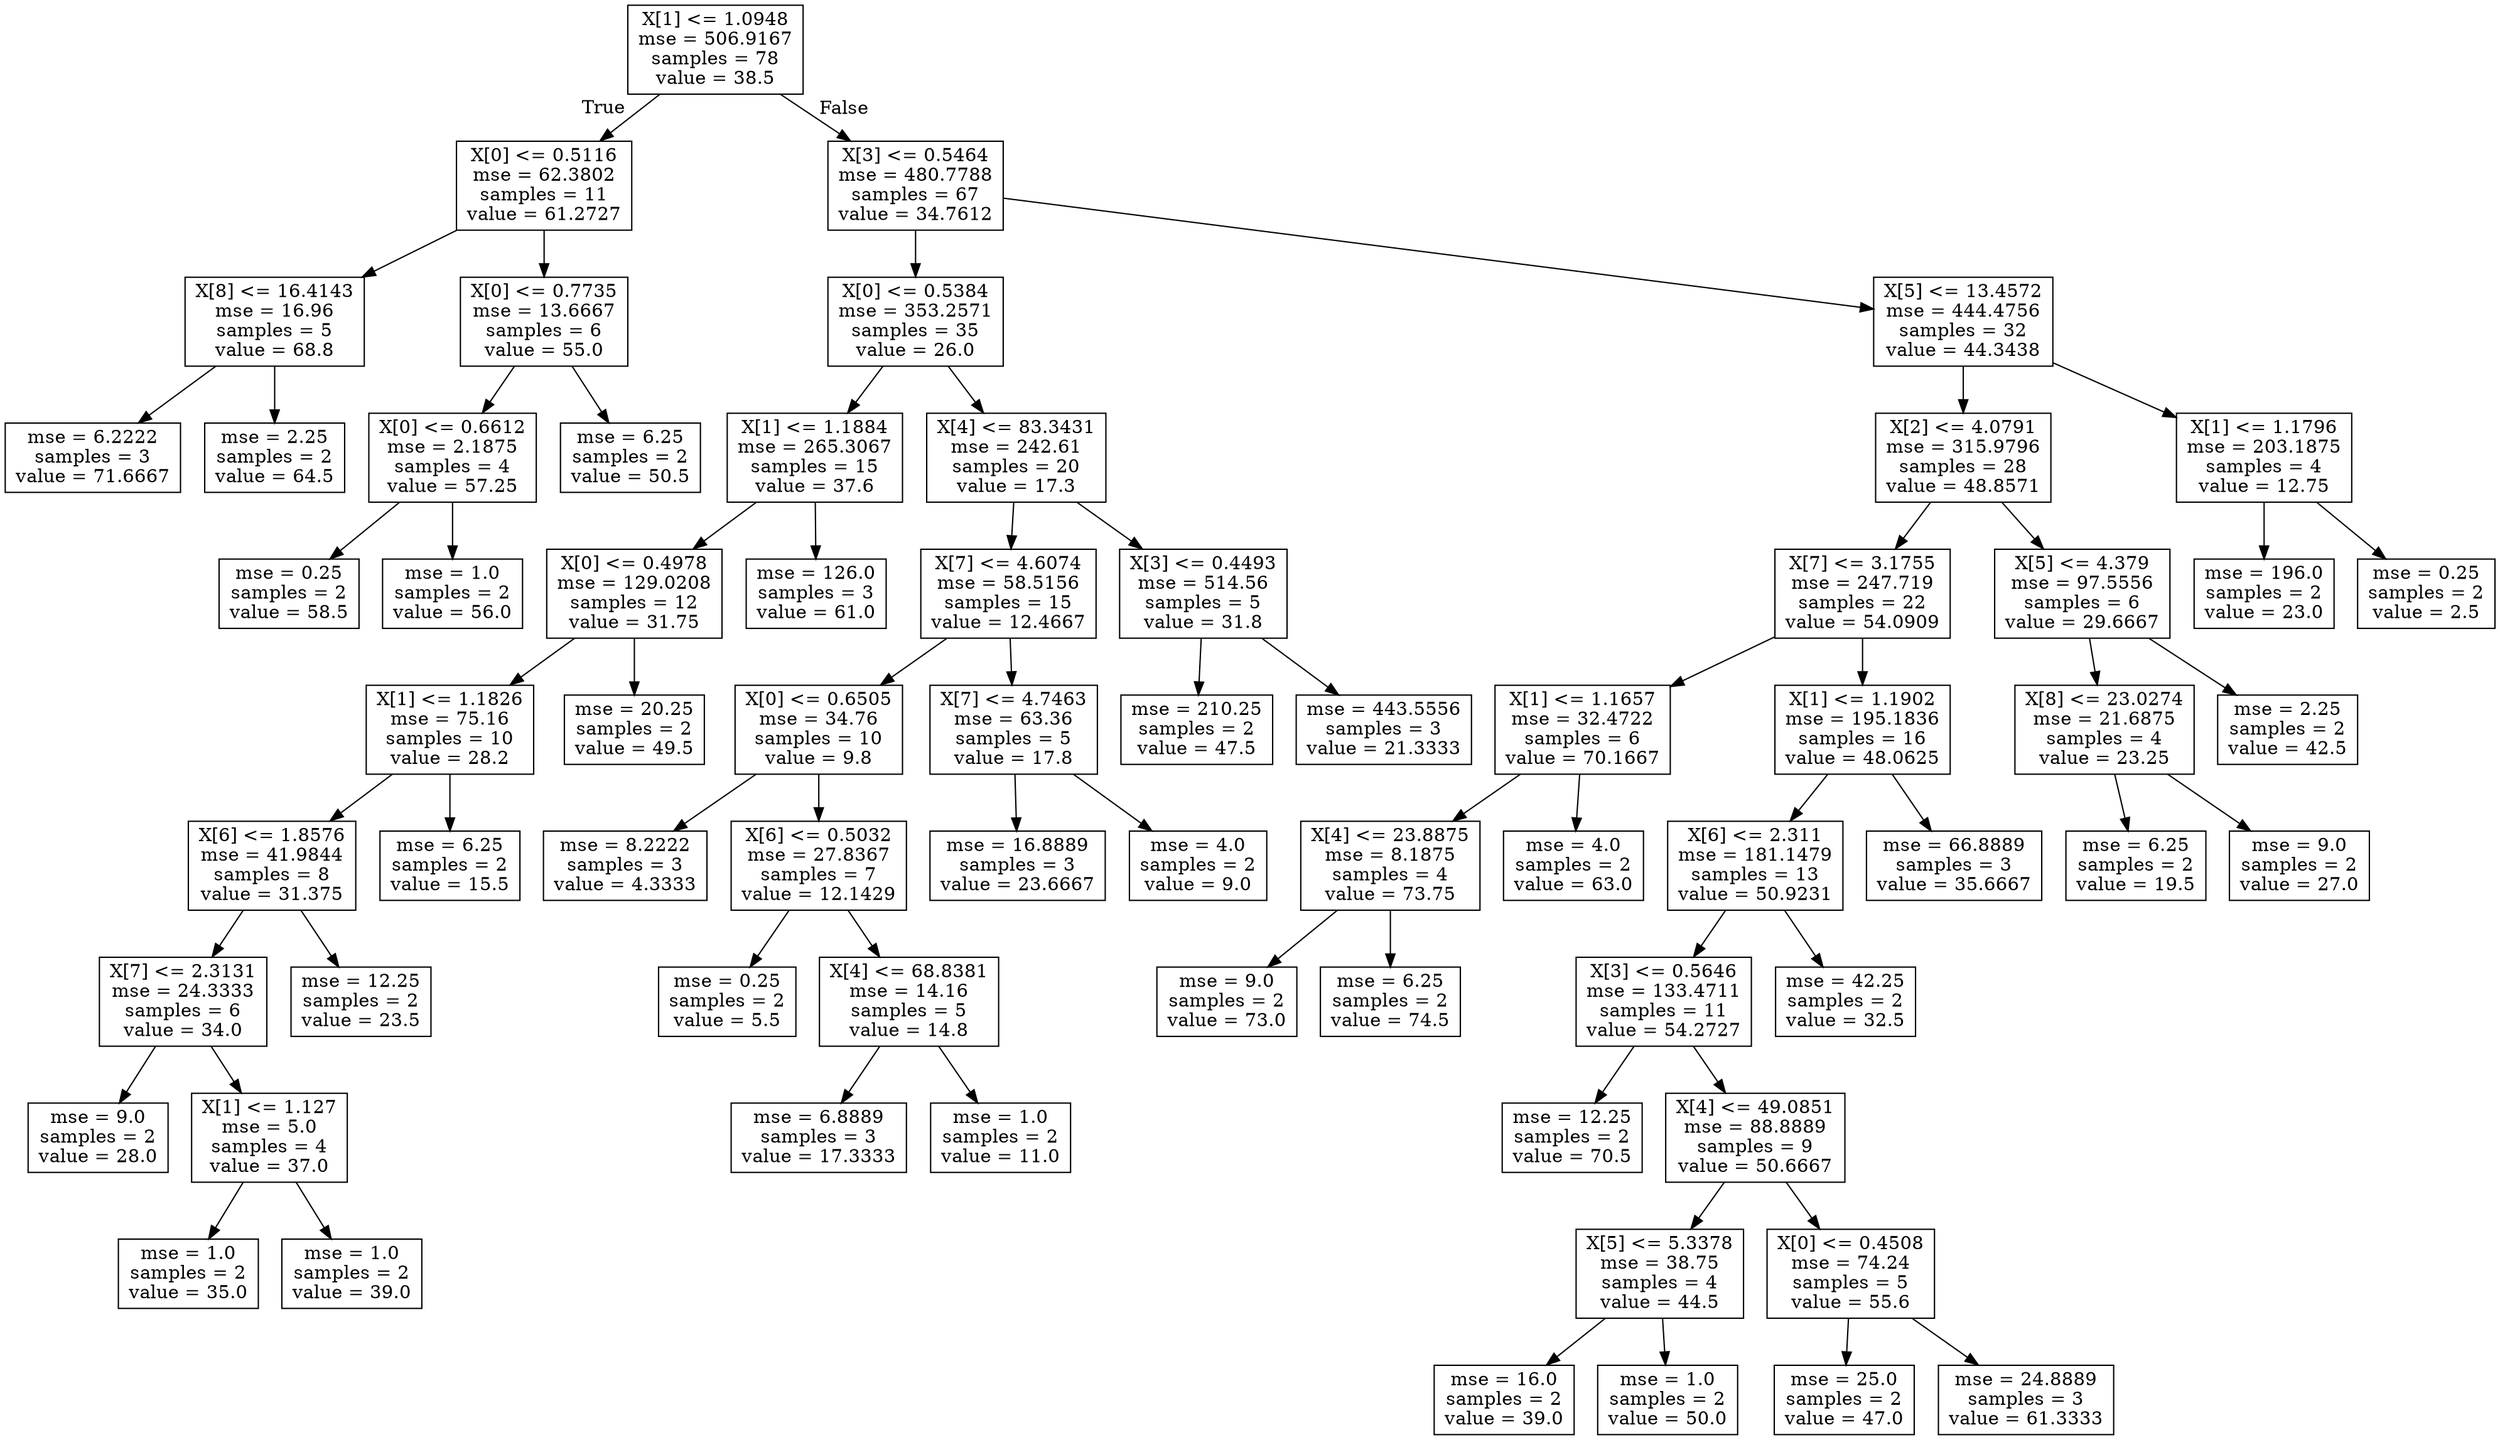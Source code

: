 digraph Tree {
node [shape=box] ;
0 [label="X[1] <= 1.0948\nmse = 506.9167\nsamples = 78\nvalue = 38.5"] ;
1 [label="X[0] <= 0.5116\nmse = 62.3802\nsamples = 11\nvalue = 61.2727"] ;
0 -> 1 [labeldistance=2.5, labelangle=45, headlabel="True"] ;
2 [label="X[8] <= 16.4143\nmse = 16.96\nsamples = 5\nvalue = 68.8"] ;
1 -> 2 ;
3 [label="mse = 6.2222\nsamples = 3\nvalue = 71.6667"] ;
2 -> 3 ;
4 [label="mse = 2.25\nsamples = 2\nvalue = 64.5"] ;
2 -> 4 ;
5 [label="X[0] <= 0.7735\nmse = 13.6667\nsamples = 6\nvalue = 55.0"] ;
1 -> 5 ;
6 [label="X[0] <= 0.6612\nmse = 2.1875\nsamples = 4\nvalue = 57.25"] ;
5 -> 6 ;
7 [label="mse = 0.25\nsamples = 2\nvalue = 58.5"] ;
6 -> 7 ;
8 [label="mse = 1.0\nsamples = 2\nvalue = 56.0"] ;
6 -> 8 ;
9 [label="mse = 6.25\nsamples = 2\nvalue = 50.5"] ;
5 -> 9 ;
10 [label="X[3] <= 0.5464\nmse = 480.7788\nsamples = 67\nvalue = 34.7612"] ;
0 -> 10 [labeldistance=2.5, labelangle=-45, headlabel="False"] ;
11 [label="X[0] <= 0.5384\nmse = 353.2571\nsamples = 35\nvalue = 26.0"] ;
10 -> 11 ;
12 [label="X[1] <= 1.1884\nmse = 265.3067\nsamples = 15\nvalue = 37.6"] ;
11 -> 12 ;
13 [label="X[0] <= 0.4978\nmse = 129.0208\nsamples = 12\nvalue = 31.75"] ;
12 -> 13 ;
14 [label="X[1] <= 1.1826\nmse = 75.16\nsamples = 10\nvalue = 28.2"] ;
13 -> 14 ;
15 [label="X[6] <= 1.8576\nmse = 41.9844\nsamples = 8\nvalue = 31.375"] ;
14 -> 15 ;
16 [label="X[7] <= 2.3131\nmse = 24.3333\nsamples = 6\nvalue = 34.0"] ;
15 -> 16 ;
17 [label="mse = 9.0\nsamples = 2\nvalue = 28.0"] ;
16 -> 17 ;
18 [label="X[1] <= 1.127\nmse = 5.0\nsamples = 4\nvalue = 37.0"] ;
16 -> 18 ;
19 [label="mse = 1.0\nsamples = 2\nvalue = 35.0"] ;
18 -> 19 ;
20 [label="mse = 1.0\nsamples = 2\nvalue = 39.0"] ;
18 -> 20 ;
21 [label="mse = 12.25\nsamples = 2\nvalue = 23.5"] ;
15 -> 21 ;
22 [label="mse = 6.25\nsamples = 2\nvalue = 15.5"] ;
14 -> 22 ;
23 [label="mse = 20.25\nsamples = 2\nvalue = 49.5"] ;
13 -> 23 ;
24 [label="mse = 126.0\nsamples = 3\nvalue = 61.0"] ;
12 -> 24 ;
25 [label="X[4] <= 83.3431\nmse = 242.61\nsamples = 20\nvalue = 17.3"] ;
11 -> 25 ;
26 [label="X[7] <= 4.6074\nmse = 58.5156\nsamples = 15\nvalue = 12.4667"] ;
25 -> 26 ;
27 [label="X[0] <= 0.6505\nmse = 34.76\nsamples = 10\nvalue = 9.8"] ;
26 -> 27 ;
28 [label="mse = 8.2222\nsamples = 3\nvalue = 4.3333"] ;
27 -> 28 ;
29 [label="X[6] <= 0.5032\nmse = 27.8367\nsamples = 7\nvalue = 12.1429"] ;
27 -> 29 ;
30 [label="mse = 0.25\nsamples = 2\nvalue = 5.5"] ;
29 -> 30 ;
31 [label="X[4] <= 68.8381\nmse = 14.16\nsamples = 5\nvalue = 14.8"] ;
29 -> 31 ;
32 [label="mse = 6.8889\nsamples = 3\nvalue = 17.3333"] ;
31 -> 32 ;
33 [label="mse = 1.0\nsamples = 2\nvalue = 11.0"] ;
31 -> 33 ;
34 [label="X[7] <= 4.7463\nmse = 63.36\nsamples = 5\nvalue = 17.8"] ;
26 -> 34 ;
35 [label="mse = 16.8889\nsamples = 3\nvalue = 23.6667"] ;
34 -> 35 ;
36 [label="mse = 4.0\nsamples = 2\nvalue = 9.0"] ;
34 -> 36 ;
37 [label="X[3] <= 0.4493\nmse = 514.56\nsamples = 5\nvalue = 31.8"] ;
25 -> 37 ;
38 [label="mse = 210.25\nsamples = 2\nvalue = 47.5"] ;
37 -> 38 ;
39 [label="mse = 443.5556\nsamples = 3\nvalue = 21.3333"] ;
37 -> 39 ;
40 [label="X[5] <= 13.4572\nmse = 444.4756\nsamples = 32\nvalue = 44.3438"] ;
10 -> 40 ;
41 [label="X[2] <= 4.0791\nmse = 315.9796\nsamples = 28\nvalue = 48.8571"] ;
40 -> 41 ;
42 [label="X[7] <= 3.1755\nmse = 247.719\nsamples = 22\nvalue = 54.0909"] ;
41 -> 42 ;
43 [label="X[1] <= 1.1657\nmse = 32.4722\nsamples = 6\nvalue = 70.1667"] ;
42 -> 43 ;
44 [label="X[4] <= 23.8875\nmse = 8.1875\nsamples = 4\nvalue = 73.75"] ;
43 -> 44 ;
45 [label="mse = 9.0\nsamples = 2\nvalue = 73.0"] ;
44 -> 45 ;
46 [label="mse = 6.25\nsamples = 2\nvalue = 74.5"] ;
44 -> 46 ;
47 [label="mse = 4.0\nsamples = 2\nvalue = 63.0"] ;
43 -> 47 ;
48 [label="X[1] <= 1.1902\nmse = 195.1836\nsamples = 16\nvalue = 48.0625"] ;
42 -> 48 ;
49 [label="X[6] <= 2.311\nmse = 181.1479\nsamples = 13\nvalue = 50.9231"] ;
48 -> 49 ;
50 [label="X[3] <= 0.5646\nmse = 133.4711\nsamples = 11\nvalue = 54.2727"] ;
49 -> 50 ;
51 [label="mse = 12.25\nsamples = 2\nvalue = 70.5"] ;
50 -> 51 ;
52 [label="X[4] <= 49.0851\nmse = 88.8889\nsamples = 9\nvalue = 50.6667"] ;
50 -> 52 ;
53 [label="X[5] <= 5.3378\nmse = 38.75\nsamples = 4\nvalue = 44.5"] ;
52 -> 53 ;
54 [label="mse = 16.0\nsamples = 2\nvalue = 39.0"] ;
53 -> 54 ;
55 [label="mse = 1.0\nsamples = 2\nvalue = 50.0"] ;
53 -> 55 ;
56 [label="X[0] <= 0.4508\nmse = 74.24\nsamples = 5\nvalue = 55.6"] ;
52 -> 56 ;
57 [label="mse = 25.0\nsamples = 2\nvalue = 47.0"] ;
56 -> 57 ;
58 [label="mse = 24.8889\nsamples = 3\nvalue = 61.3333"] ;
56 -> 58 ;
59 [label="mse = 42.25\nsamples = 2\nvalue = 32.5"] ;
49 -> 59 ;
60 [label="mse = 66.8889\nsamples = 3\nvalue = 35.6667"] ;
48 -> 60 ;
61 [label="X[5] <= 4.379\nmse = 97.5556\nsamples = 6\nvalue = 29.6667"] ;
41 -> 61 ;
62 [label="X[8] <= 23.0274\nmse = 21.6875\nsamples = 4\nvalue = 23.25"] ;
61 -> 62 ;
63 [label="mse = 6.25\nsamples = 2\nvalue = 19.5"] ;
62 -> 63 ;
64 [label="mse = 9.0\nsamples = 2\nvalue = 27.0"] ;
62 -> 64 ;
65 [label="mse = 2.25\nsamples = 2\nvalue = 42.5"] ;
61 -> 65 ;
66 [label="X[1] <= 1.1796\nmse = 203.1875\nsamples = 4\nvalue = 12.75"] ;
40 -> 66 ;
67 [label="mse = 196.0\nsamples = 2\nvalue = 23.0"] ;
66 -> 67 ;
68 [label="mse = 0.25\nsamples = 2\nvalue = 2.5"] ;
66 -> 68 ;
}